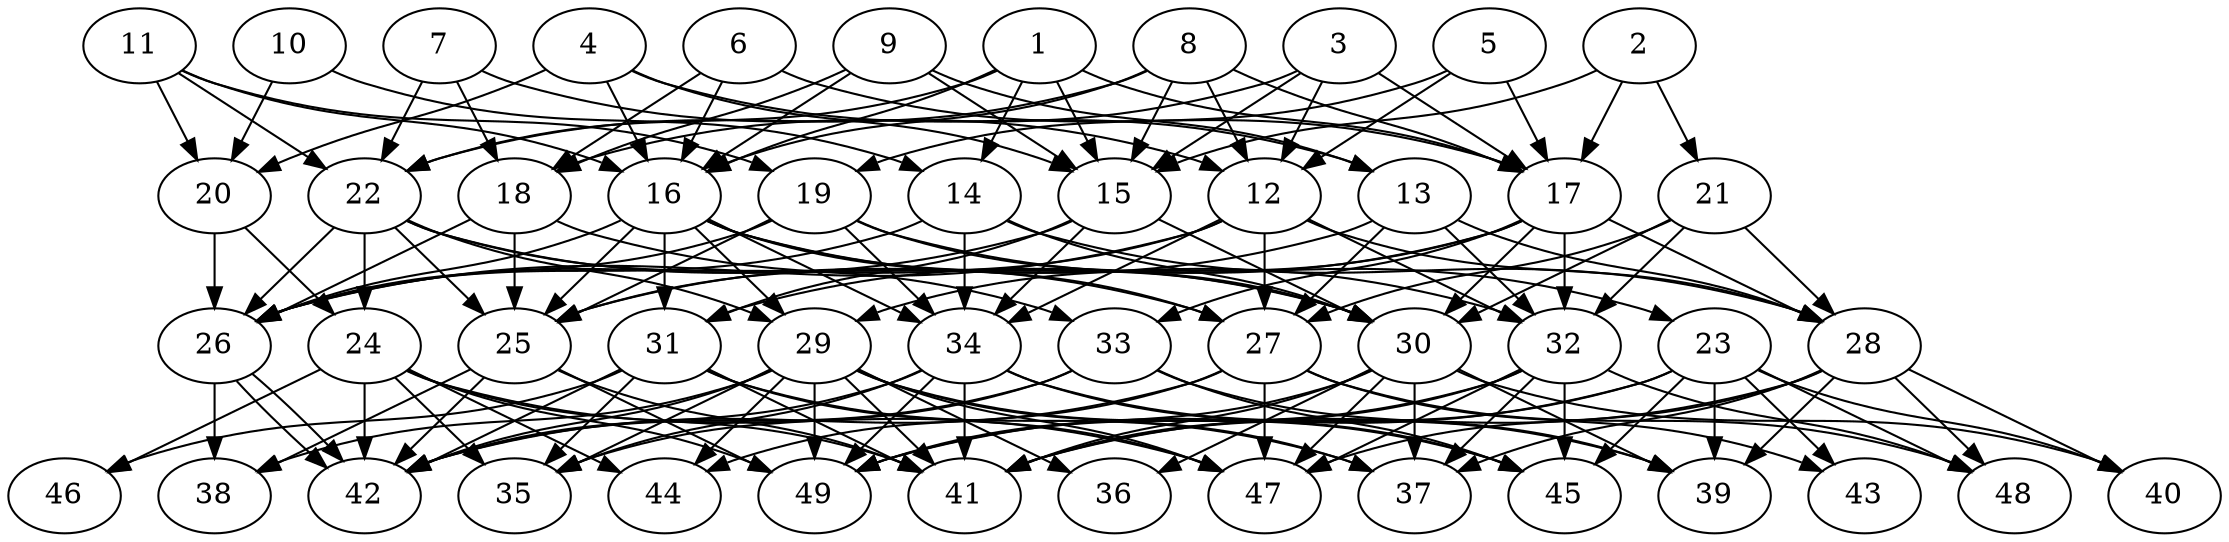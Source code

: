 // DAG (tier=3-complex, mode=data, n=49, ccr=0.524, fat=0.808, density=0.735, regular=0.309, jump=0.264, mindata=4194304, maxdata=33554432)
// DAG automatically generated by daggen at Sun Aug 24 16:33:35 2025
// /home/ermia/Project/Environments/daggen/bin/daggen --dot --ccr 0.524 --fat 0.808 --regular 0.309 --density 0.735 --jump 0.264 --mindata 4194304 --maxdata 33554432 -n 49 
digraph G {
  1 [size="19619941891522697363456", alpha="0.08", expect_size="9809970945761348681728"]
  1 -> 14 [size ="5819537417043968"]
  1 -> 15 [size ="5819537417043968"]
  1 -> 16 [size ="5819537417043968"]
  1 -> 17 [size ="5819537417043968"]
  1 -> 22 [size ="5819537417043968"]
  2 [size="145385539946676224000", alpha="0.15", expect_size="72692769973338112000"]
  2 -> 15 [size ="221192703180800"]
  2 -> 17 [size ="221192703180800"]
  2 -> 21 [size ="221192703180800"]
  3 [size="14125909229493116", alpha="0.18", expect_size="7062954614746558"]
  3 -> 12 [size ="666852862722048"]
  3 -> 15 [size ="666852862722048"]
  3 -> 17 [size ="666852862722048"]
  3 -> 18 [size ="666852862722048"]
  4 [size="144058745061562224", alpha="0.17", expect_size="72029372530781112"]
  4 -> 13 [size ="186172747808768"]
  4 -> 15 [size ="186172747808768"]
  4 -> 16 [size ="186172747808768"]
  4 -> 20 [size ="186172747808768"]
  5 [size="7514493275965550", alpha="0.19", expect_size="3757246637982775"]
  5 -> 12 [size ="237417739059200"]
  5 -> 17 [size ="237417739059200"]
  5 -> 19 [size ="237417739059200"]
  6 [size="371935708001083588608", alpha="0.20", expect_size="185967854000541794304"]
  6 -> 16 [size ="413747361349632"]
  6 -> 17 [size ="413747361349632"]
  6 -> 18 [size ="413747361349632"]
  7 [size="92236289791322576", alpha="0.03", expect_size="46118144895661288"]
  7 -> 12 [size ="165295180218368"]
  7 -> 18 [size ="165295180218368"]
  7 -> 22 [size ="165295180218368"]
  8 [size="374792349939840512", alpha="0.20", expect_size="187396174969920256"]
  8 -> 12 [size ="867624497971200"]
  8 -> 15 [size ="867624497971200"]
  8 -> 16 [size ="867624497971200"]
  8 -> 17 [size ="867624497971200"]
  8 -> 22 [size ="867624497971200"]
  9 [size="29075546651851316", alpha="0.03", expect_size="14537773325925658"]
  9 -> 13 [size ="473244335341568"]
  9 -> 15 [size ="473244335341568"]
  9 -> 16 [size ="473244335341568"]
  9 -> 18 [size ="473244335341568"]
  10 [size="21097871456805720064", alpha="0.01", expect_size="10548935728402860032"]
  10 -> 14 [size ="7197604039360512"]
  10 -> 20 [size ="7197604039360512"]
  11 [size="611513837516652281856", alpha="0.03", expect_size="305756918758326140928"]
  11 -> 16 [size ="576360460320768"]
  11 -> 19 [size ="576360460320768"]
  11 -> 20 [size ="576360460320768"]
  11 -> 22 [size ="576360460320768"]
  12 [size="75117453612628432", alpha="0.06", expect_size="37558726806314216"]
  12 -> 25 [size ="1217844696055808"]
  12 -> 26 [size ="1217844696055808"]
  12 -> 27 [size ="1217844696055808"]
  12 -> 28 [size ="1217844696055808"]
  12 -> 32 [size ="1217844696055808"]
  12 -> 34 [size ="1217844696055808"]
  13 [size="3636213812718114701312", alpha="0.10", expect_size="1818106906359057350656"]
  13 -> 25 [size ="1891717414387712"]
  13 -> 27 [size ="1891717414387712"]
  13 -> 28 [size ="1891717414387712"]
  13 -> 32 [size ="1891717414387712"]
  14 [size="2004622496850585600", alpha="0.04", expect_size="1002311248425292800"]
  14 -> 26 [size ="685682141954048"]
  14 -> 28 [size ="685682141954048"]
  14 -> 30 [size ="685682141954048"]
  14 -> 34 [size ="685682141954048"]
  15 [size="7957905855037918", alpha="0.06", expect_size="3978952927518959"]
  15 -> 26 [size ="305118511628288"]
  15 -> 30 [size ="305118511628288"]
  15 -> 31 [size ="305118511628288"]
  15 -> 34 [size ="305118511628288"]
  16 [size="2946978970346742349824", alpha="0.09", expect_size="1473489485173371174912"]
  16 -> 25 [size ="1644402057412608"]
  16 -> 26 [size ="1644402057412608"]
  16 -> 27 [size ="1644402057412608"]
  16 -> 29 [size ="1644402057412608"]
  16 -> 30 [size ="1644402057412608"]
  16 -> 31 [size ="1644402057412608"]
  16 -> 32 [size ="1644402057412608"]
  16 -> 34 [size ="1644402057412608"]
  17 [size="15154371677283446784", alpha="0.15", expect_size="7577185838641723392"]
  17 -> 28 [size ="6787851173756928"]
  17 -> 29 [size ="6787851173756928"]
  17 -> 30 [size ="6787851173756928"]
  17 -> 31 [size ="6787851173756928"]
  17 -> 32 [size ="6787851173756928"]
  17 -> 33 [size ="6787851173756928"]
  18 [size="6618884030999554048", alpha="0.14", expect_size="3309442015499777024"]
  18 -> 25 [size ="3522905392545792"]
  18 -> 26 [size ="3522905392545792"]
  18 -> 30 [size ="3522905392545792"]
  19 [size="12896243069872844570624", alpha="0.19", expect_size="6448121534936422285312"]
  19 -> 23 [size ="4399454127915008"]
  19 -> 25 [size ="4399454127915008"]
  19 -> 26 [size ="4399454127915008"]
  19 -> 30 [size ="4399454127915008"]
  19 -> 34 [size ="4399454127915008"]
  20 [size="14275622401281622016000", alpha="0.01", expect_size="7137811200640811008000"]
  20 -> 24 [size ="4707821866188800"]
  20 -> 26 [size ="4707821866188800"]
  21 [size="622595132775283328", alpha="0.05", expect_size="311297566387641664"]
  21 -> 27 [size ="360771917709312"]
  21 -> 28 [size ="360771917709312"]
  21 -> 30 [size ="360771917709312"]
  21 -> 32 [size ="360771917709312"]
  22 [size="7425429660032923860992", alpha="0.12", expect_size="3712714830016461930496"]
  22 -> 24 [size ="3044886060204032"]
  22 -> 25 [size ="3044886060204032"]
  22 -> 26 [size ="3044886060204032"]
  22 -> 27 [size ="3044886060204032"]
  22 -> 29 [size ="3044886060204032"]
  22 -> 33 [size ="3044886060204032"]
  23 [size="3083534438676830355456", alpha="0.14", expect_size="1541767219338415177728"]
  23 -> 39 [size ="1694815871827968"]
  23 -> 40 [size ="1694815871827968"]
  23 -> 41 [size ="1694815871827968"]
  23 -> 43 [size ="1694815871827968"]
  23 -> 45 [size ="1694815871827968"]
  23 -> 48 [size ="1694815871827968"]
  23 -> 49 [size ="1694815871827968"]
  24 [size="13547176774072270848000", alpha="0.10", expect_size="6773588387036135424000"]
  24 -> 35 [size ="4546276569907200"]
  24 -> 41 [size ="4546276569907200"]
  24 -> 42 [size ="4546276569907200"]
  24 -> 44 [size ="4546276569907200"]
  24 -> 46 [size ="4546276569907200"]
  24 -> 47 [size ="4546276569907200"]
  24 -> 49 [size ="4546276569907200"]
  25 [size="15596737080320100352", alpha="0.07", expect_size="7798368540160050176"]
  25 -> 38 [size ="6085434773864448"]
  25 -> 41 [size ="6085434773864448"]
  25 -> 42 [size ="6085434773864448"]
  25 -> 49 [size ="6085434773864448"]
  26 [size="2671861276613409767424", alpha="0.20", expect_size="1335930638306704883712"]
  26 -> 38 [size ="1540396739985408"]
  26 -> 42 [size ="1540396739985408"]
  26 -> 42 [size ="1540396739985408"]
  27 [size="17783178031347531776000", alpha="0.09", expect_size="8891589015673765888000"]
  27 -> 42 [size ="5450415000780800"]
  27 -> 43 [size ="5450415000780800"]
  27 -> 44 [size ="5450415000780800"]
  27 -> 47 [size ="5450415000780800"]
  27 -> 48 [size ="5450415000780800"]
  28 [size="6047271830339523584", alpha="0.19", expect_size="3023635915169761792"]
  28 -> 37 [size ="6903835658289152"]
  28 -> 39 [size ="6903835658289152"]
  28 -> 40 [size ="6903835658289152"]
  28 -> 41 [size ="6903835658289152"]
  28 -> 47 [size ="6903835658289152"]
  28 -> 48 [size ="6903835658289152"]
  29 [size="51602143321068176", alpha="0.05", expect_size="25801071660534088"]
  29 -> 35 [size ="5003251728515072"]
  29 -> 36 [size ="5003251728515072"]
  29 -> 37 [size ="5003251728515072"]
  29 -> 38 [size ="5003251728515072"]
  29 -> 41 [size ="5003251728515072"]
  29 -> 42 [size ="5003251728515072"]
  29 -> 44 [size ="5003251728515072"]
  29 -> 45 [size ="5003251728515072"]
  29 -> 47 [size ="5003251728515072"]
  29 -> 49 [size ="5003251728515072"]
  30 [size="630248082481170944", alpha="0.08", expect_size="315124041240585472"]
  30 -> 36 [size ="316350186651648"]
  30 -> 37 [size ="316350186651648"]
  30 -> 39 [size ="316350186651648"]
  30 -> 40 [size ="316350186651648"]
  30 -> 41 [size ="316350186651648"]
  30 -> 47 [size ="316350186651648"]
  30 -> 49 [size ="316350186651648"]
  31 [size="4855357046356002816", alpha="0.02", expect_size="2427678523178001408"]
  31 -> 35 [size ="2175761855283200"]
  31 -> 37 [size ="2175761855283200"]
  31 -> 41 [size ="2175761855283200"]
  31 -> 42 [size ="2175761855283200"]
  31 -> 46 [size ="2175761855283200"]
  31 -> 47 [size ="2175761855283200"]
  32 [size="7653122801932308480", alpha="0.12", expect_size="3826561400966154240"]
  32 -> 37 [size ="6442072986877952"]
  32 -> 41 [size ="6442072986877952"]
  32 -> 45 [size ="6442072986877952"]
  32 -> 47 [size ="6442072986877952"]
  32 -> 48 [size ="6442072986877952"]
  32 -> 49 [size ="6442072986877952"]
  33 [size="238955891401949184000", alpha="0.08", expect_size="119477945700974592000"]
  33 -> 35 [size ="308059884748800"]
  33 -> 39 [size ="308059884748800"]
  33 -> 42 [size ="308059884748800"]
  33 -> 45 [size ="308059884748800"]
  34 [size="26612378679480663670784", alpha="0.12", expect_size="13306189339740331835392"]
  34 -> 35 [size ="7130923598348288"]
  34 -> 39 [size ="7130923598348288"]
  34 -> 41 [size ="7130923598348288"]
  34 -> 42 [size ="7130923598348288"]
  34 -> 45 [size ="7130923598348288"]
  34 -> 49 [size ="7130923598348288"]
  35 [size="6239290547579582", alpha="0.18", expect_size="3119645273789791"]
  36 [size="101352470370827152", alpha="0.04", expect_size="50676235185413576"]
  37 [size="9763197352541528522752", alpha="0.13", expect_size="4881598676270764261376"]
  38 [size="14914024851815454998528", alpha="0.02", expect_size="7457012425907727499264"]
  39 [size="7559422318416470016", alpha="0.15", expect_size="3779711159208235008"]
  40 [size="6378626335868341714944", alpha="0.11", expect_size="3189313167934170857472"]
  41 [size="13159874885107616579584", alpha="0.11", expect_size="6579937442553808289792"]
  42 [size="61252051733407728", alpha="0.10", expect_size="30626025866703864"]
  43 [size="4060121164942056960", alpha="0.02", expect_size="2030060582471028480"]
  44 [size="17965887686059011080192", alpha="0.07", expect_size="8982943843029505540096"]
  45 [size="60162760036699928", alpha="0.20", expect_size="30081380018349964"]
  46 [size="4947324588465014784", alpha="0.17", expect_size="2473662294232507392"]
  47 [size="29480006909739104", alpha="0.15", expect_size="14740003454869552"]
  48 [size="1208709659433198592", alpha="0.15", expect_size="604354829716599296"]
  49 [size="1819269701348568064", alpha="0.15", expect_size="909634850674284032"]
}